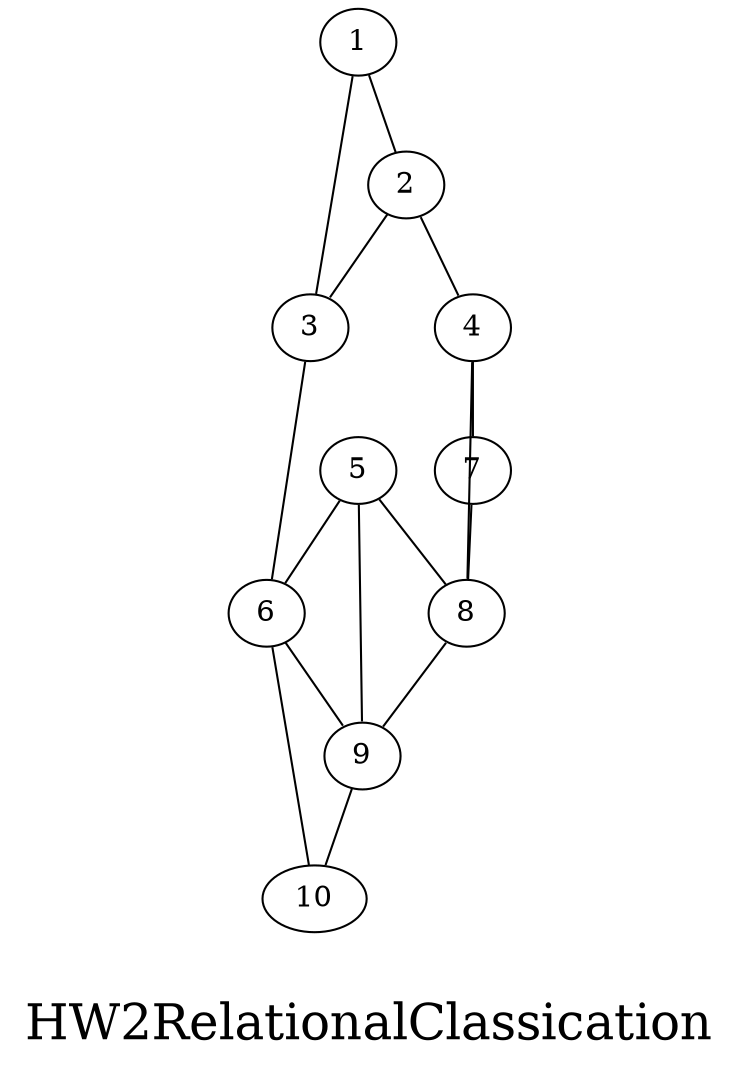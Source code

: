 /*****
HW2RelationalClassication
*****/

graph G {
  graph [splines=false overlap=false]
  node  [shape=ellipse, width=0.3, height=0.3]
  1 ;
  2 ;
  3 ;
  4 ;
  5 ;
  6 ;
  7 ;
  8 ;
  9 ;
  10 ;
  1 -- 2;
  1 -- 3;
  2 -- 3;
  2 -- 4;
  3 -- 6;
  4 -- 7;
  4 -- 8;
  5 -- 6;
  5 -- 8;
  5 -- 9;
  6 -- 9;
  6 -- 10;
  7 -- 8;
  8 -- 9;
  9 -- 10;
  label = "\nHW2RelationalClassication\n";  fontsize=24;
}
